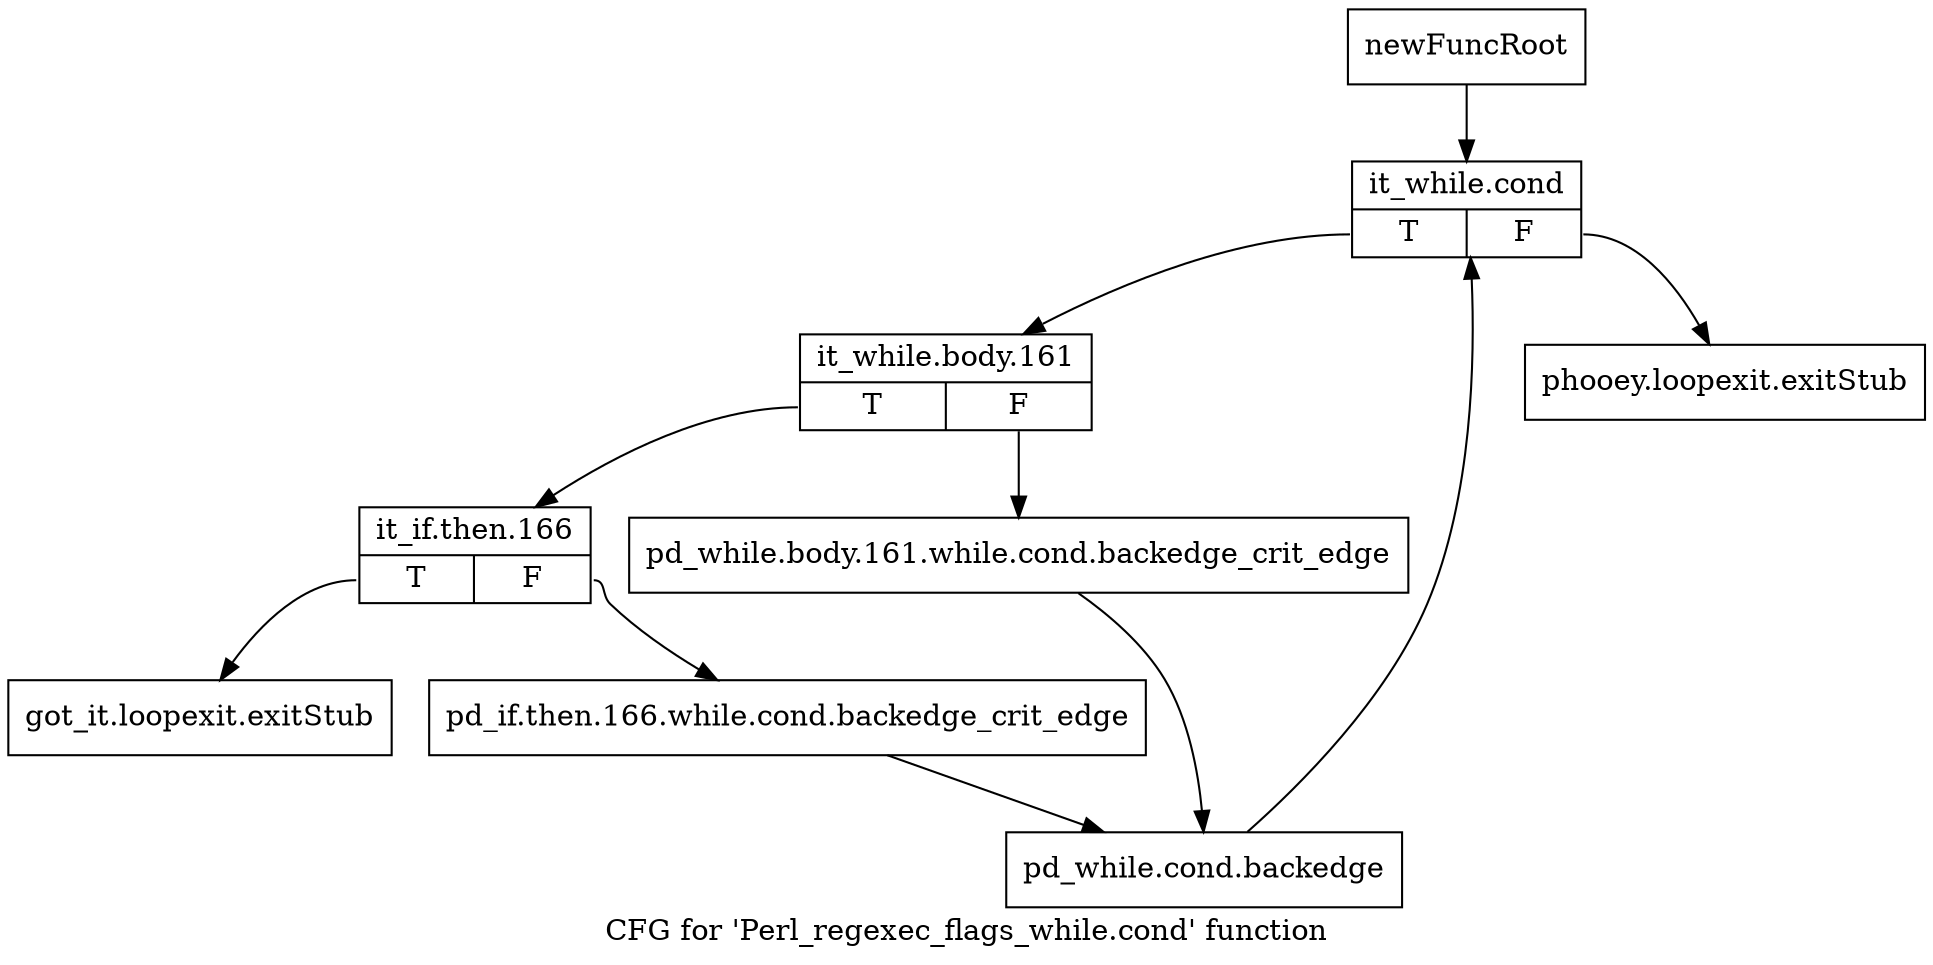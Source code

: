 digraph "CFG for 'Perl_regexec_flags_while.cond' function" {
	label="CFG for 'Perl_regexec_flags_while.cond' function";

	Node0x524d860 [shape=record,label="{newFuncRoot}"];
	Node0x524d860 -> Node0x524d950;
	Node0x524d8b0 [shape=record,label="{phooey.loopexit.exitStub}"];
	Node0x524d900 [shape=record,label="{got_it.loopexit.exitStub}"];
	Node0x524d950 [shape=record,label="{it_while.cond|{<s0>T|<s1>F}}"];
	Node0x524d950:s0 -> Node0x524d9a0;
	Node0x524d950:s1 -> Node0x524d8b0;
	Node0x524d9a0 [shape=record,label="{it_while.body.161|{<s0>T|<s1>F}}"];
	Node0x524d9a0:s0 -> Node0x524da40;
	Node0x524d9a0:s1 -> Node0x524d9f0;
	Node0x524d9f0 [shape=record,label="{pd_while.body.161.while.cond.backedge_crit_edge}"];
	Node0x524d9f0 -> Node0x524dae0;
	Node0x524da40 [shape=record,label="{it_if.then.166|{<s0>T|<s1>F}}"];
	Node0x524da40:s0 -> Node0x524d900;
	Node0x524da40:s1 -> Node0x524da90;
	Node0x524da90 [shape=record,label="{pd_if.then.166.while.cond.backedge_crit_edge}"];
	Node0x524da90 -> Node0x524dae0;
	Node0x524dae0 [shape=record,label="{pd_while.cond.backedge}"];
	Node0x524dae0 -> Node0x524d950;
}
